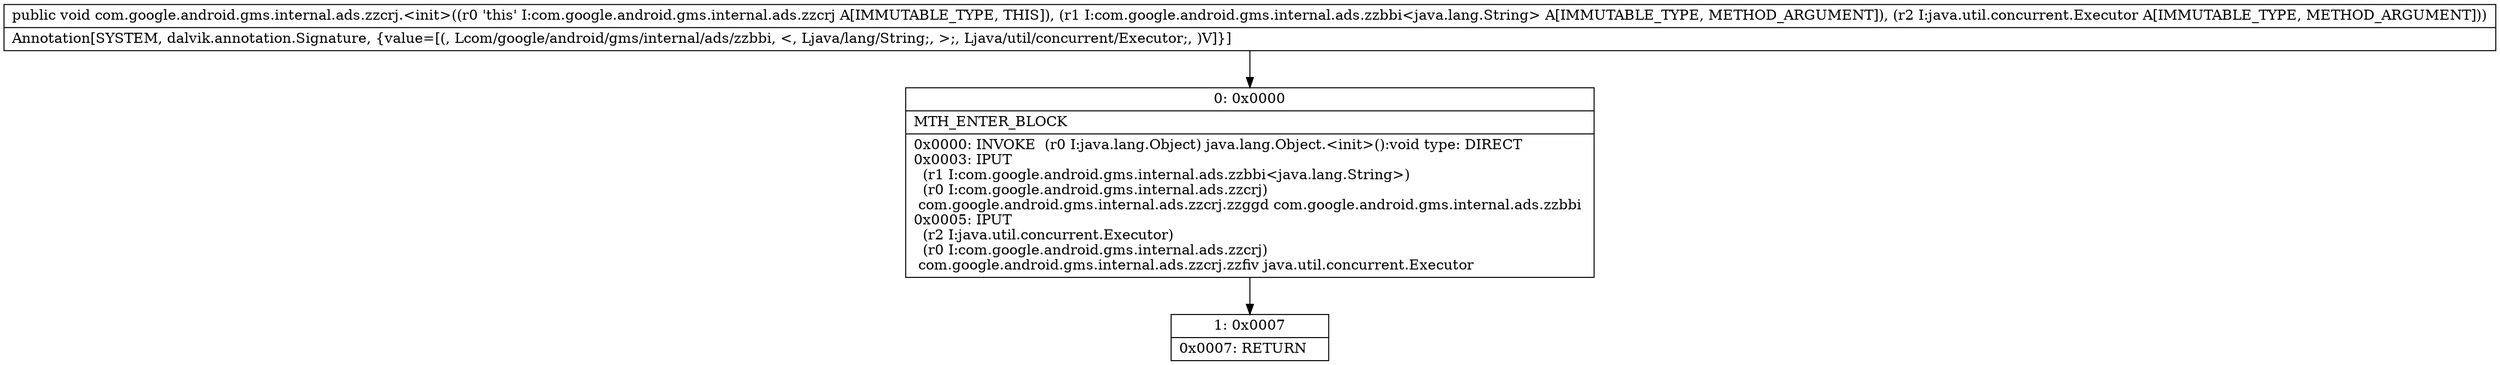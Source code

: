 digraph "CFG forcom.google.android.gms.internal.ads.zzcrj.\<init\>(Lcom\/google\/android\/gms\/internal\/ads\/zzbbi;Ljava\/util\/concurrent\/Executor;)V" {
Node_0 [shape=record,label="{0\:\ 0x0000|MTH_ENTER_BLOCK\l|0x0000: INVOKE  (r0 I:java.lang.Object) java.lang.Object.\<init\>():void type: DIRECT \l0x0003: IPUT  \l  (r1 I:com.google.android.gms.internal.ads.zzbbi\<java.lang.String\>)\l  (r0 I:com.google.android.gms.internal.ads.zzcrj)\l com.google.android.gms.internal.ads.zzcrj.zzggd com.google.android.gms.internal.ads.zzbbi \l0x0005: IPUT  \l  (r2 I:java.util.concurrent.Executor)\l  (r0 I:com.google.android.gms.internal.ads.zzcrj)\l com.google.android.gms.internal.ads.zzcrj.zzfiv java.util.concurrent.Executor \l}"];
Node_1 [shape=record,label="{1\:\ 0x0007|0x0007: RETURN   \l}"];
MethodNode[shape=record,label="{public void com.google.android.gms.internal.ads.zzcrj.\<init\>((r0 'this' I:com.google.android.gms.internal.ads.zzcrj A[IMMUTABLE_TYPE, THIS]), (r1 I:com.google.android.gms.internal.ads.zzbbi\<java.lang.String\> A[IMMUTABLE_TYPE, METHOD_ARGUMENT]), (r2 I:java.util.concurrent.Executor A[IMMUTABLE_TYPE, METHOD_ARGUMENT]))  | Annotation[SYSTEM, dalvik.annotation.Signature, \{value=[(, Lcom\/google\/android\/gms\/internal\/ads\/zzbbi, \<, Ljava\/lang\/String;, \>;, Ljava\/util\/concurrent\/Executor;, )V]\}]\l}"];
MethodNode -> Node_0;
Node_0 -> Node_1;
}

